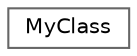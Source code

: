 digraph "Graphical Class Hierarchy"
{
 // LATEX_PDF_SIZE
  bgcolor="transparent";
  edge [fontname=Helvetica,fontsize=10,labelfontname=Helvetica,labelfontsize=10];
  node [fontname=Helvetica,fontsize=10,shape=box,height=0.2,width=0.4];
  rankdir="LR";
  Node0 [id="Node000000",label="MyClass",height=0.2,width=0.4,color="grey40", fillcolor="white", style="filled",URL="$db/d10/classMyClass.html",tooltip=" "];
}
